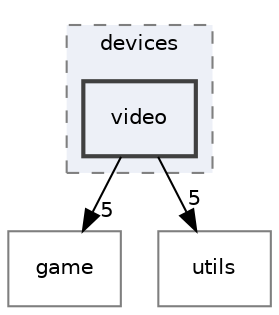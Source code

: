 digraph "src/devices/video"
{
 // LATEX_PDF_SIZE
  edge [fontname="Helvetica",fontsize="10",labelfontname="Helvetica",labelfontsize="10"];
  node [fontname="Helvetica",fontsize="10",shape=record];
  compound=true
  subgraph clusterdir_6fac9273c1f4413d2ee63ba6cd0b0eb2 {
    graph [ bgcolor="#edf0f7", pencolor="grey50", style="filled,dashed,", label="devices", fontname="Helvetica", fontsize="10", URL="dir_6fac9273c1f4413d2ee63ba6cd0b0eb2.html"]
  dir_8b5b3a90c03fd6dc589b15438de0211f [shape=box, label="video", style="filled,bold,", fillcolor="#edf0f7", color="grey25", URL="dir_8b5b3a90c03fd6dc589b15438de0211f.html"];
  }
  dir_1699be727a800b1d059c6f7f2b91d2ee [shape=box, label="game", style="", fillcolor="#edf0f7", color="grey50", URL="dir_1699be727a800b1d059c6f7f2b91d2ee.html"];
  dir_313caf1132e152dd9b58bea13a4052ca [shape=box, label="utils", style="", fillcolor="#edf0f7", color="grey50", URL="dir_313caf1132e152dd9b58bea13a4052ca.html"];
  dir_8b5b3a90c03fd6dc589b15438de0211f->dir_1699be727a800b1d059c6f7f2b91d2ee [headlabel="5", labeldistance=1.5 headhref="dir_000007_000001.html"];
  dir_8b5b3a90c03fd6dc589b15438de0211f->dir_313caf1132e152dd9b58bea13a4052ca [headlabel="5", labeldistance=1.5 headhref="dir_000007_000006.html"];
}
